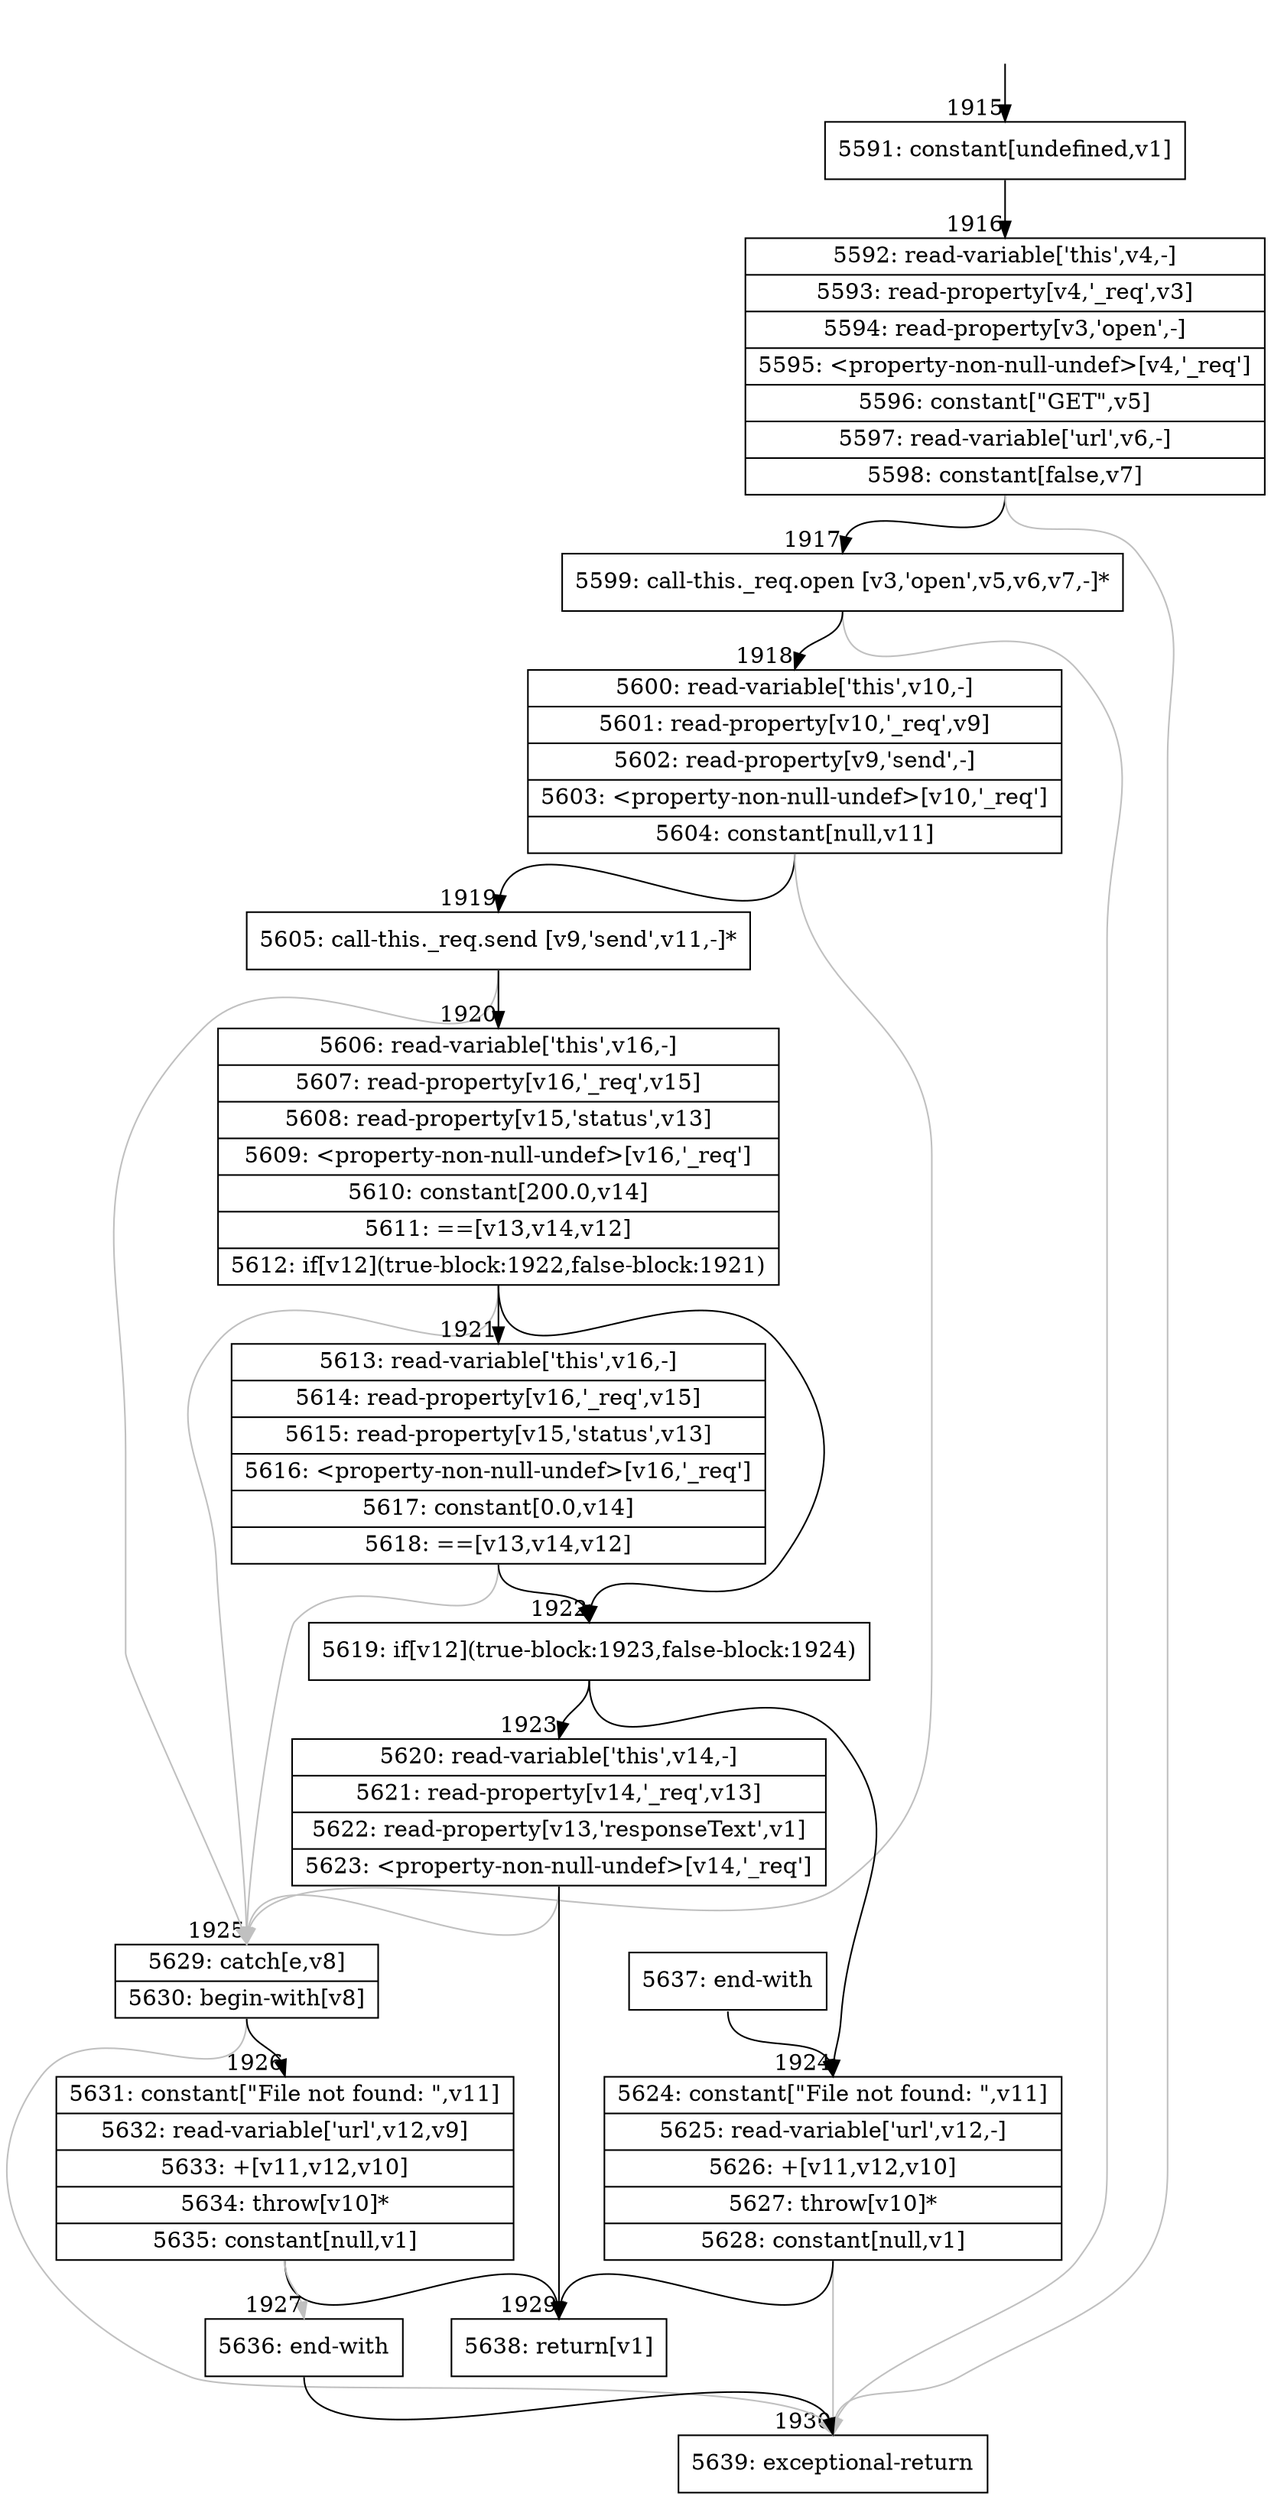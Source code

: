 digraph {
rankdir="TD"
BB_entry222[shape=none,label=""];
BB_entry222 -> BB1915 [tailport=s, headport=n, headlabel="    1915"]
BB1915 [shape=record label="{5591: constant[undefined,v1]}" ] 
BB1915 -> BB1916 [tailport=s, headport=n, headlabel="      1916"]
BB1916 [shape=record label="{5592: read-variable['this',v4,-]|5593: read-property[v4,'_req',v3]|5594: read-property[v3,'open',-]|5595: \<property-non-null-undef\>[v4,'_req']|5596: constant[\"GET\",v5]|5597: read-variable['url',v6,-]|5598: constant[false,v7]}" ] 
BB1916 -> BB1917 [tailport=s, headport=n, headlabel="      1917"]
BB1916 -> BB1930 [tailport=s, headport=n, color=gray, headlabel="      1930"]
BB1917 [shape=record label="{5599: call-this._req.open [v3,'open',v5,v6,v7,-]*}" ] 
BB1917 -> BB1918 [tailport=s, headport=n, headlabel="      1918"]
BB1917 -> BB1930 [tailport=s, headport=n, color=gray]
BB1918 [shape=record label="{5600: read-variable['this',v10,-]|5601: read-property[v10,'_req',v9]|5602: read-property[v9,'send',-]|5603: \<property-non-null-undef\>[v10,'_req']|5604: constant[null,v11]}" ] 
BB1918 -> BB1919 [tailport=s, headport=n, headlabel="      1919"]
BB1918 -> BB1925 [tailport=s, headport=n, color=gray, headlabel="      1925"]
BB1919 [shape=record label="{5605: call-this._req.send [v9,'send',v11,-]*}" ] 
BB1919 -> BB1920 [tailport=s, headport=n, headlabel="      1920"]
BB1919 -> BB1925 [tailport=s, headport=n, color=gray]
BB1920 [shape=record label="{5606: read-variable['this',v16,-]|5607: read-property[v16,'_req',v15]|5608: read-property[v15,'status',v13]|5609: \<property-non-null-undef\>[v16,'_req']|5610: constant[200.0,v14]|5611: ==[v13,v14,v12]|5612: if[v12](true-block:1922,false-block:1921)}" ] 
BB1920 -> BB1922 [tailport=s, headport=n, headlabel="      1922"]
BB1920 -> BB1921 [tailport=s, headport=n, headlabel="      1921"]
BB1920 -> BB1925 [tailport=s, headport=n, color=gray]
BB1921 [shape=record label="{5613: read-variable['this',v16,-]|5614: read-property[v16,'_req',v15]|5615: read-property[v15,'status',v13]|5616: \<property-non-null-undef\>[v16,'_req']|5617: constant[0.0,v14]|5618: ==[v13,v14,v12]}" ] 
BB1921 -> BB1922 [tailport=s, headport=n]
BB1921 -> BB1925 [tailport=s, headport=n, color=gray]
BB1922 [shape=record label="{5619: if[v12](true-block:1923,false-block:1924)}" ] 
BB1922 -> BB1923 [tailport=s, headport=n, headlabel="      1923"]
BB1922 -> BB1924 [tailport=s, headport=n, headlabel="      1924"]
BB1923 [shape=record label="{5620: read-variable['this',v14,-]|5621: read-property[v14,'_req',v13]|5622: read-property[v13,'responseText',v1]|5623: \<property-non-null-undef\>[v14,'_req']}" ] 
BB1923 -> BB1929 [tailport=s, headport=n, headlabel="      1929"]
BB1923 -> BB1925 [tailport=s, headport=n, color=gray]
BB1924 [shape=record label="{5624: constant[\"File not found: \",v11]|5625: read-variable['url',v12,-]|5626: +[v11,v12,v10]|5627: throw[v10]*|5628: constant[null,v1]}" ] 
BB1924 -> BB1929 [tailport=s, headport=n]
BB1924 -> BB1930 [tailport=s, headport=n, color=gray]
BB1925 [shape=record label="{5629: catch[e,v8]|5630: begin-with[v8]}" ] 
BB1925 -> BB1926 [tailport=s, headport=n, headlabel="      1926"]
BB1925 -> BB1930 [tailport=s, headport=n, color=gray]
BB1926 [shape=record label="{5631: constant[\"File not found: \",v11]|5632: read-variable['url',v12,v9]|5633: +[v11,v12,v10]|5634: throw[v10]*|5635: constant[null,v1]}" ] 
BB1926 -> BB1929 [tailport=s, headport=n]
BB1926 -> BB1927 [tailport=s, headport=n, color=gray, headlabel="      1927"]
BB1927 [shape=record label="{5636: end-with}" ] 
BB1927 -> BB1930 [tailport=s, headport=n]
BB1928 [shape=record label="{5637: end-with}" ] 
BB1928 -> BB1924 [tailport=s, headport=n]
BB1929 [shape=record label="{5638: return[v1]}" ] 
BB1930 [shape=record label="{5639: exceptional-return}" ] 
//#$~ 2220
}
